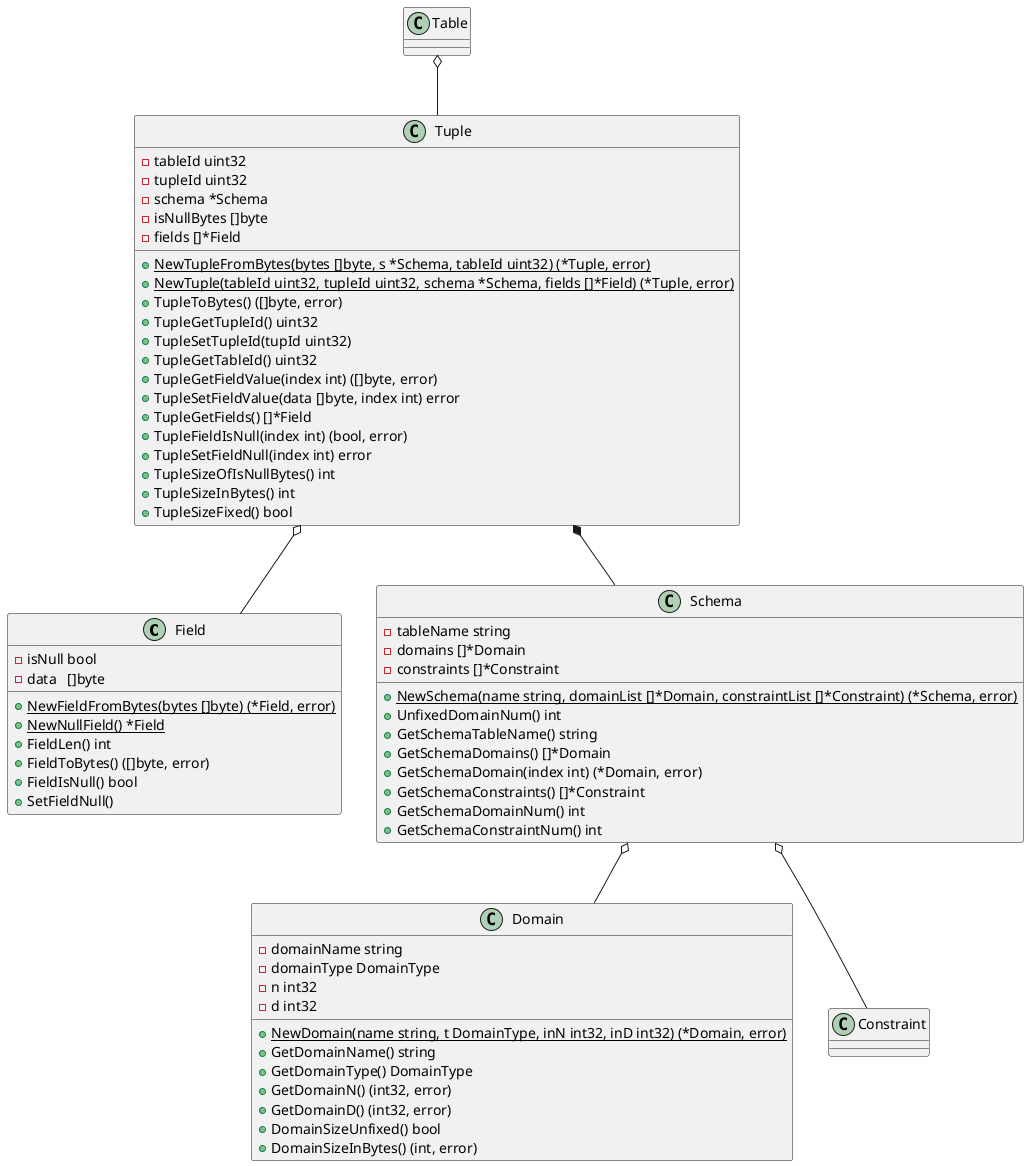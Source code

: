 @startuml

class Field{
    -isNull bool
	-data   []byte
    
    +{static} NewFieldFromBytes(bytes []byte) (*Field, error)
    +{static} NewNullField() *Field
    +FieldLen() int
    +FieldToBytes() ([]byte, error)
    +FieldIsNull() bool
    +SetFieldNull()
}

class Domain{
    -domainName string
	-domainType DomainType
	-n int32
	-d int32

    +{static} NewDomain(name string, t DomainType, inN int32, inD int32) (*Domain, error)
    +GetDomainName() string
    +GetDomainType() DomainType
    +GetDomainN() (int32, error)
    +GetDomainD() (int32, error)
    +DomainSizeUnfixed() bool
    +DomainSizeInBytes() (int, error)
}

class Schema{
    -tableName string
	-domains []*Domain
	-constraints []*Constraint

    +{static} NewSchema(name string, domainList []*Domain, constraintList []*Constraint) (*Schema, error)
    +UnfixedDomainNum() int
    +GetSchemaTableName() string
    +GetSchemaDomains() []*Domain
    +GetSchemaDomain(index int) (*Domain, error)
    +GetSchemaConstraints() []*Constraint
    +GetSchemaDomainNum() int
    +GetSchemaConstraintNum() int
}

class Tuple{
    -tableId uint32
	-tupleId uint32
	-schema *Schema
    -isNullBytes []byte
	-fields []*Field

    +{static} NewTupleFromBytes(bytes []byte, s *Schema, tableId uint32) (*Tuple, error)
    +{static} NewTuple(tableId uint32, tupleId uint32, schema *Schema, fields []*Field) (*Tuple, error)
    +TupleToBytes() ([]byte, error)
    +TupleGetTupleId() uint32
    +TupleSetTupleId(tupId uint32)
    +TupleGetTableId() uint32
    +TupleGetFieldValue(index int) ([]byte, error)
    +TupleSetFieldValue(data []byte, index int) error
    +TupleGetFields() []*Field
    +TupleFieldIsNull(index int) (bool, error)
    +TupleSetFieldNull(index int) error
    +TupleSizeOfIsNullBytes() int
    +TupleSizeInBytes() int
    +TupleSizeFixed() bool
}

class Table{
    
}

class Constraint{

}

Schema o-- Domain
Tuple o-- Field
Tuple *-- Schema
Table o-- Tuple
Schema o-- Constraint

@enduml